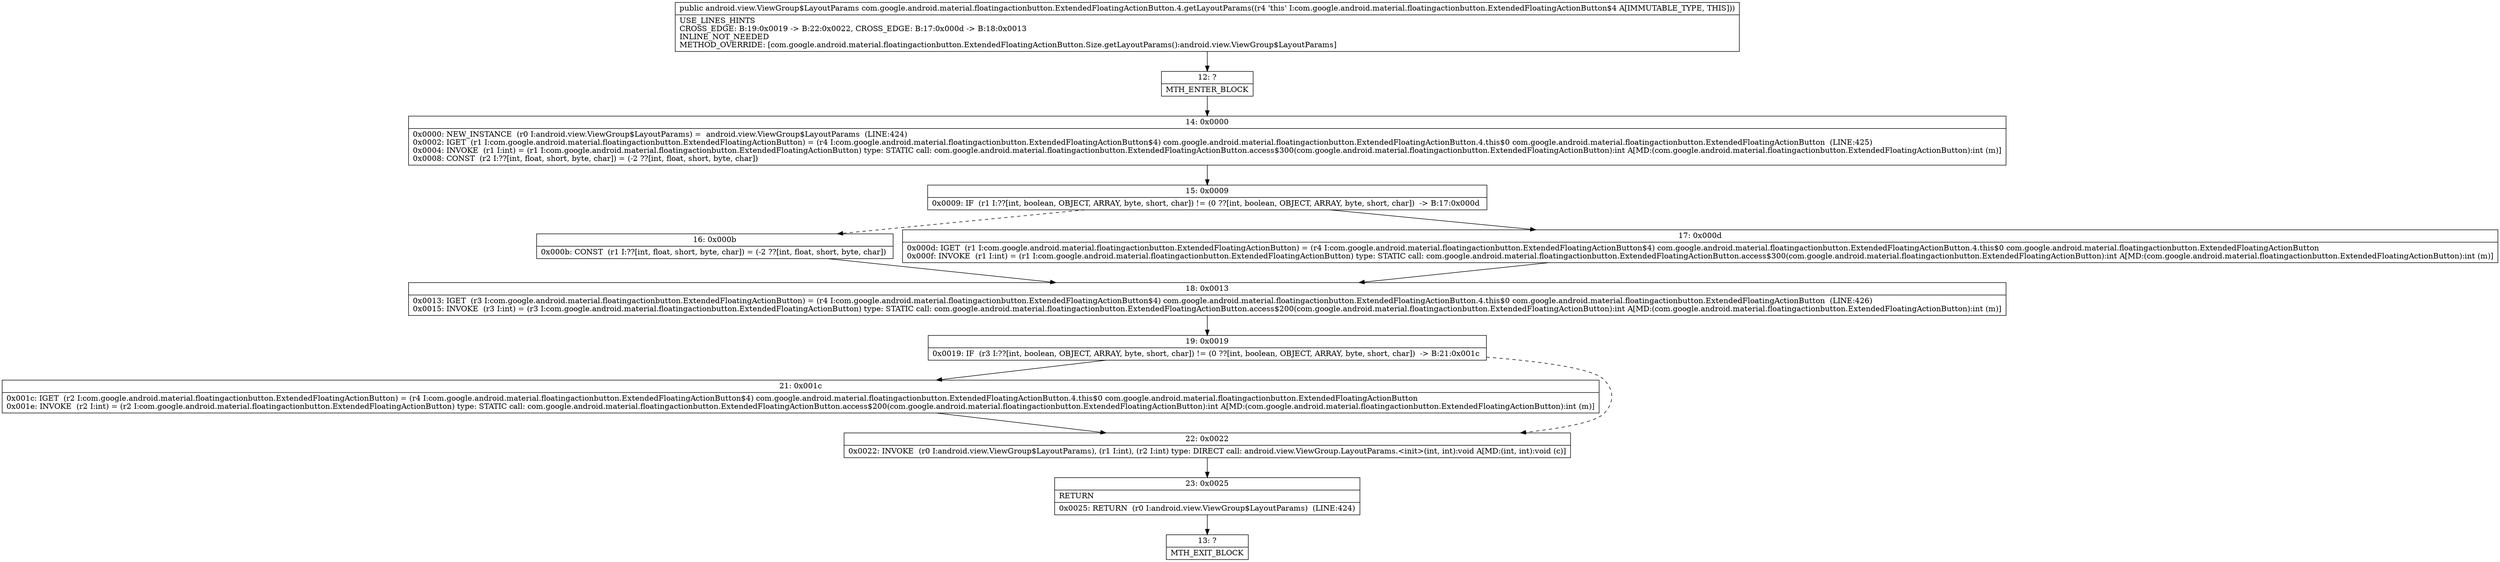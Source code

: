 digraph "CFG forcom.google.android.material.floatingactionbutton.ExtendedFloatingActionButton.4.getLayoutParams()Landroid\/view\/ViewGroup$LayoutParams;" {
Node_12 [shape=record,label="{12\:\ ?|MTH_ENTER_BLOCK\l}"];
Node_14 [shape=record,label="{14\:\ 0x0000|0x0000: NEW_INSTANCE  (r0 I:android.view.ViewGroup$LayoutParams) =  android.view.ViewGroup$LayoutParams  (LINE:424)\l0x0002: IGET  (r1 I:com.google.android.material.floatingactionbutton.ExtendedFloatingActionButton) = (r4 I:com.google.android.material.floatingactionbutton.ExtendedFloatingActionButton$4) com.google.android.material.floatingactionbutton.ExtendedFloatingActionButton.4.this$0 com.google.android.material.floatingactionbutton.ExtendedFloatingActionButton  (LINE:425)\l0x0004: INVOKE  (r1 I:int) = (r1 I:com.google.android.material.floatingactionbutton.ExtendedFloatingActionButton) type: STATIC call: com.google.android.material.floatingactionbutton.ExtendedFloatingActionButton.access$300(com.google.android.material.floatingactionbutton.ExtendedFloatingActionButton):int A[MD:(com.google.android.material.floatingactionbutton.ExtendedFloatingActionButton):int (m)]\l0x0008: CONST  (r2 I:??[int, float, short, byte, char]) = (\-2 ??[int, float, short, byte, char]) \l}"];
Node_15 [shape=record,label="{15\:\ 0x0009|0x0009: IF  (r1 I:??[int, boolean, OBJECT, ARRAY, byte, short, char]) != (0 ??[int, boolean, OBJECT, ARRAY, byte, short, char])  \-\> B:17:0x000d \l}"];
Node_16 [shape=record,label="{16\:\ 0x000b|0x000b: CONST  (r1 I:??[int, float, short, byte, char]) = (\-2 ??[int, float, short, byte, char]) \l}"];
Node_18 [shape=record,label="{18\:\ 0x0013|0x0013: IGET  (r3 I:com.google.android.material.floatingactionbutton.ExtendedFloatingActionButton) = (r4 I:com.google.android.material.floatingactionbutton.ExtendedFloatingActionButton$4) com.google.android.material.floatingactionbutton.ExtendedFloatingActionButton.4.this$0 com.google.android.material.floatingactionbutton.ExtendedFloatingActionButton  (LINE:426)\l0x0015: INVOKE  (r3 I:int) = (r3 I:com.google.android.material.floatingactionbutton.ExtendedFloatingActionButton) type: STATIC call: com.google.android.material.floatingactionbutton.ExtendedFloatingActionButton.access$200(com.google.android.material.floatingactionbutton.ExtendedFloatingActionButton):int A[MD:(com.google.android.material.floatingactionbutton.ExtendedFloatingActionButton):int (m)]\l}"];
Node_19 [shape=record,label="{19\:\ 0x0019|0x0019: IF  (r3 I:??[int, boolean, OBJECT, ARRAY, byte, short, char]) != (0 ??[int, boolean, OBJECT, ARRAY, byte, short, char])  \-\> B:21:0x001c \l}"];
Node_21 [shape=record,label="{21\:\ 0x001c|0x001c: IGET  (r2 I:com.google.android.material.floatingactionbutton.ExtendedFloatingActionButton) = (r4 I:com.google.android.material.floatingactionbutton.ExtendedFloatingActionButton$4) com.google.android.material.floatingactionbutton.ExtendedFloatingActionButton.4.this$0 com.google.android.material.floatingactionbutton.ExtendedFloatingActionButton \l0x001e: INVOKE  (r2 I:int) = (r2 I:com.google.android.material.floatingactionbutton.ExtendedFloatingActionButton) type: STATIC call: com.google.android.material.floatingactionbutton.ExtendedFloatingActionButton.access$200(com.google.android.material.floatingactionbutton.ExtendedFloatingActionButton):int A[MD:(com.google.android.material.floatingactionbutton.ExtendedFloatingActionButton):int (m)]\l}"];
Node_22 [shape=record,label="{22\:\ 0x0022|0x0022: INVOKE  (r0 I:android.view.ViewGroup$LayoutParams), (r1 I:int), (r2 I:int) type: DIRECT call: android.view.ViewGroup.LayoutParams.\<init\>(int, int):void A[MD:(int, int):void (c)]\l}"];
Node_23 [shape=record,label="{23\:\ 0x0025|RETURN\l|0x0025: RETURN  (r0 I:android.view.ViewGroup$LayoutParams)  (LINE:424)\l}"];
Node_13 [shape=record,label="{13\:\ ?|MTH_EXIT_BLOCK\l}"];
Node_17 [shape=record,label="{17\:\ 0x000d|0x000d: IGET  (r1 I:com.google.android.material.floatingactionbutton.ExtendedFloatingActionButton) = (r4 I:com.google.android.material.floatingactionbutton.ExtendedFloatingActionButton$4) com.google.android.material.floatingactionbutton.ExtendedFloatingActionButton.4.this$0 com.google.android.material.floatingactionbutton.ExtendedFloatingActionButton \l0x000f: INVOKE  (r1 I:int) = (r1 I:com.google.android.material.floatingactionbutton.ExtendedFloatingActionButton) type: STATIC call: com.google.android.material.floatingactionbutton.ExtendedFloatingActionButton.access$300(com.google.android.material.floatingactionbutton.ExtendedFloatingActionButton):int A[MD:(com.google.android.material.floatingactionbutton.ExtendedFloatingActionButton):int (m)]\l}"];
MethodNode[shape=record,label="{public android.view.ViewGroup$LayoutParams com.google.android.material.floatingactionbutton.ExtendedFloatingActionButton.4.getLayoutParams((r4 'this' I:com.google.android.material.floatingactionbutton.ExtendedFloatingActionButton$4 A[IMMUTABLE_TYPE, THIS]))  | USE_LINES_HINTS\lCROSS_EDGE: B:19:0x0019 \-\> B:22:0x0022, CROSS_EDGE: B:17:0x000d \-\> B:18:0x0013\lINLINE_NOT_NEEDED\lMETHOD_OVERRIDE: [com.google.android.material.floatingactionbutton.ExtendedFloatingActionButton.Size.getLayoutParams():android.view.ViewGroup$LayoutParams]\l}"];
MethodNode -> Node_12;Node_12 -> Node_14;
Node_14 -> Node_15;
Node_15 -> Node_16[style=dashed];
Node_15 -> Node_17;
Node_16 -> Node_18;
Node_18 -> Node_19;
Node_19 -> Node_21;
Node_19 -> Node_22[style=dashed];
Node_21 -> Node_22;
Node_22 -> Node_23;
Node_23 -> Node_13;
Node_17 -> Node_18;
}

